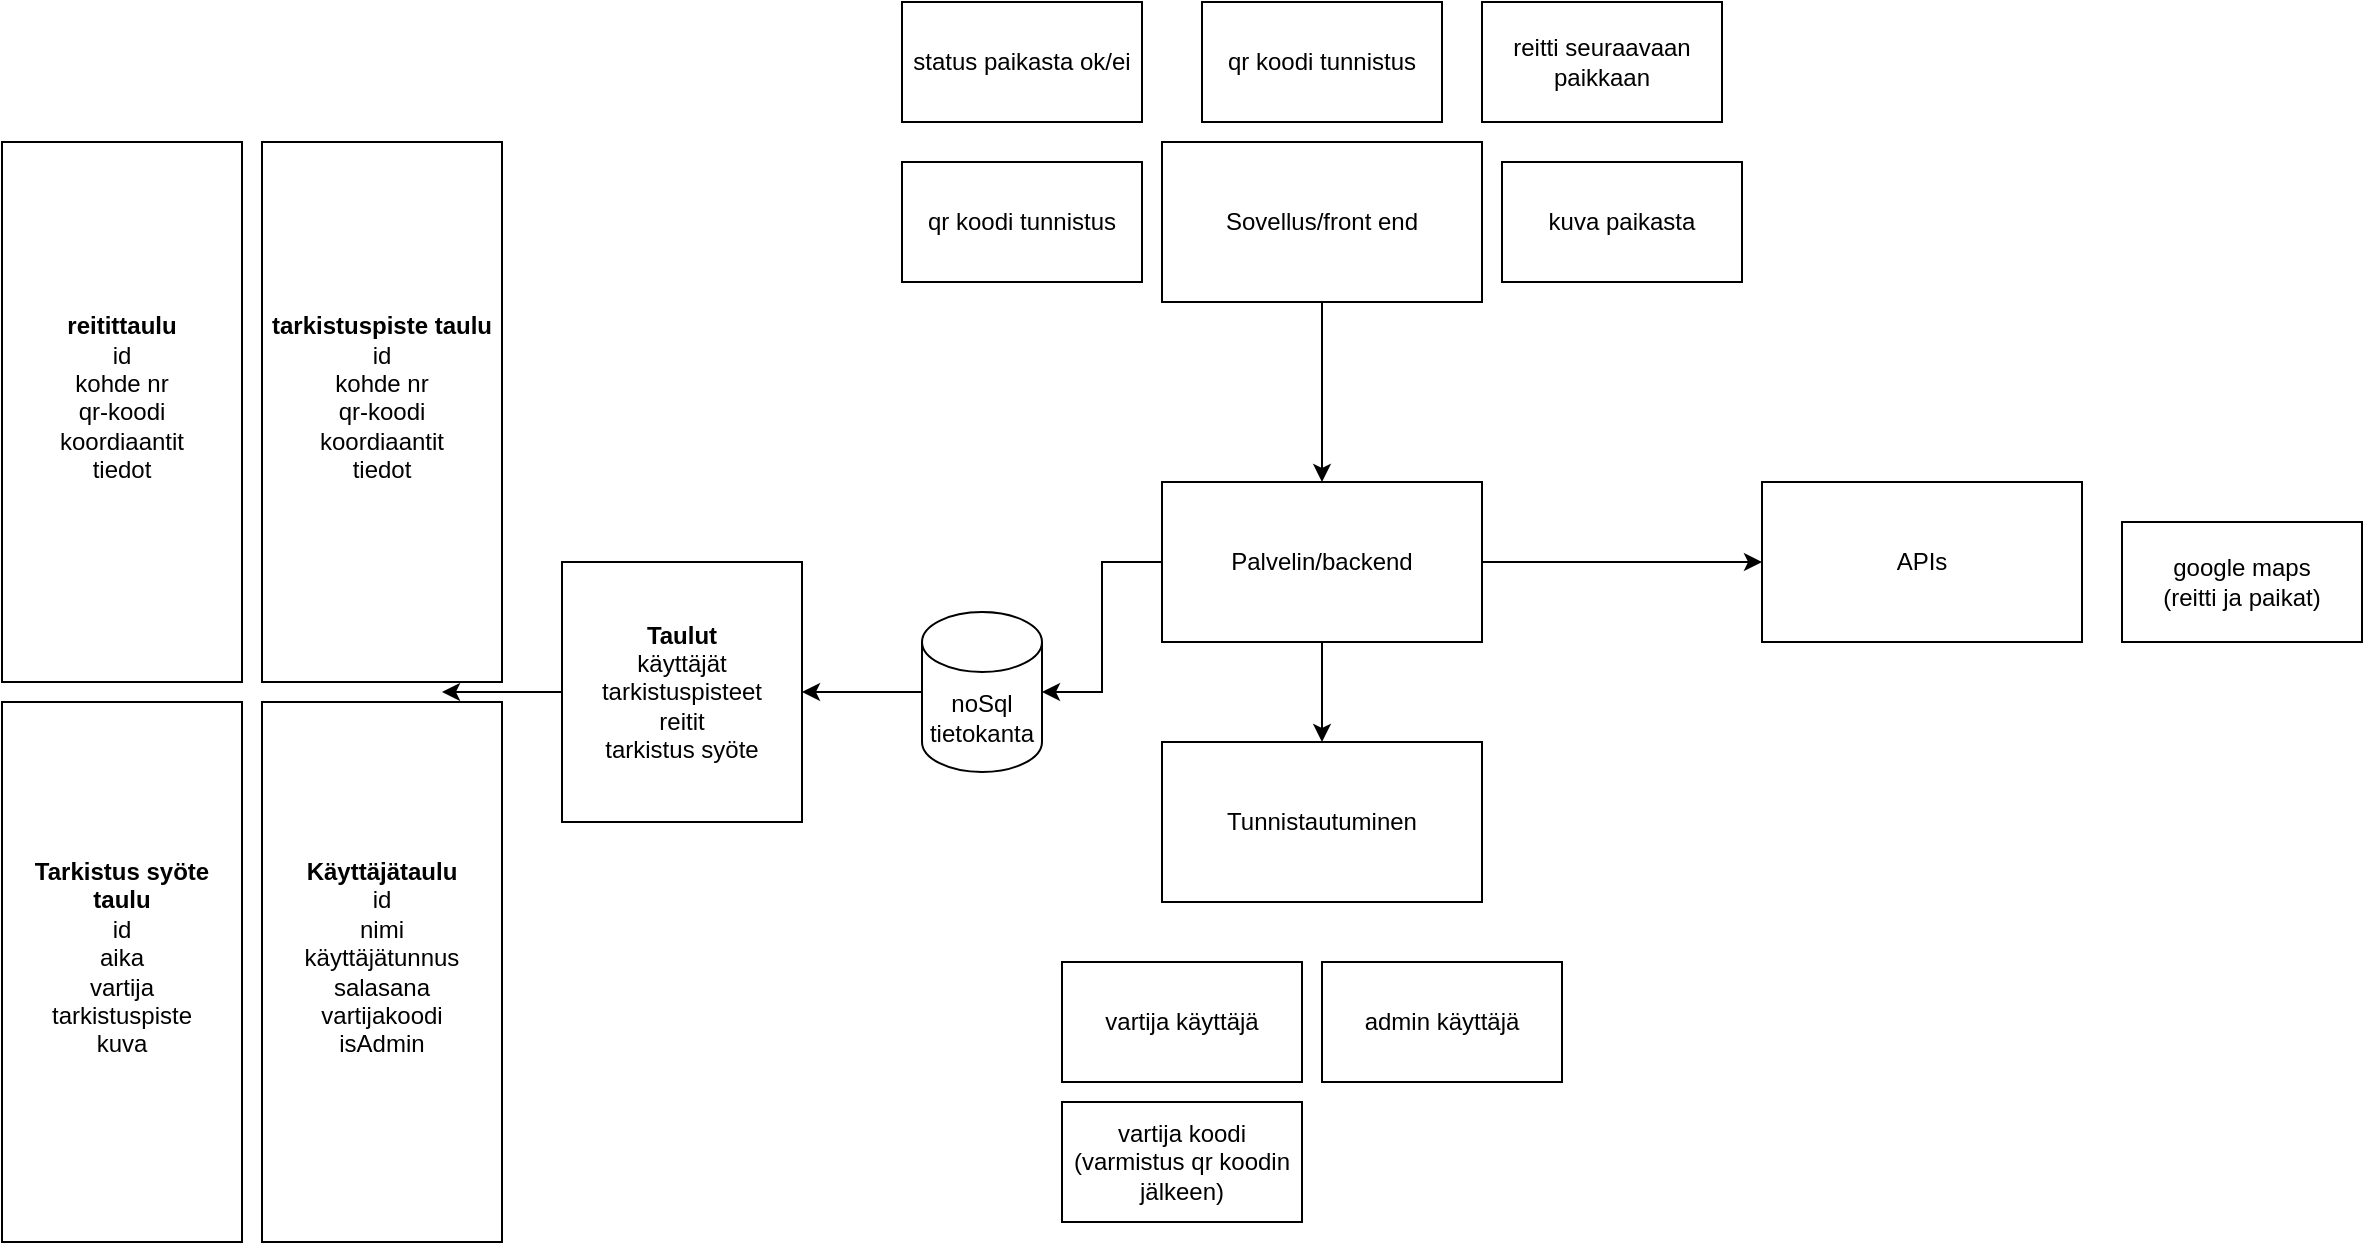 <mxfile version="24.7.8">
  <diagram name="Page-1" id="tVYD-NR_7c8jrGT-u7KV">
    <mxGraphModel dx="1948" dy="1928" grid="1" gridSize="10" guides="1" tooltips="1" connect="1" arrows="1" fold="1" page="1" pageScale="1" pageWidth="850" pageHeight="1100" math="0" shadow="0">
      <root>
        <mxCell id="0" />
        <mxCell id="1" parent="0" />
        <mxCell id="6DlvTgvoP62fpNUdaAW--27" style="edgeStyle=orthogonalEdgeStyle;rounded=0;orthogonalLoop=1;jettySize=auto;html=1;" edge="1" parent="1" source="6DlvTgvoP62fpNUdaAW--1" target="6DlvTgvoP62fpNUdaAW--2">
          <mxGeometry relative="1" as="geometry" />
        </mxCell>
        <mxCell id="6DlvTgvoP62fpNUdaAW--1" value="Sovellus/front end" style="rounded=0;whiteSpace=wrap;html=1;" vertex="1" parent="1">
          <mxGeometry x="320" y="-20" width="160" height="80" as="geometry" />
        </mxCell>
        <mxCell id="6DlvTgvoP62fpNUdaAW--28" style="edgeStyle=orthogonalEdgeStyle;rounded=0;orthogonalLoop=1;jettySize=auto;html=1;" edge="1" parent="1" source="6DlvTgvoP62fpNUdaAW--2" target="6DlvTgvoP62fpNUdaAW--23">
          <mxGeometry relative="1" as="geometry" />
        </mxCell>
        <mxCell id="6DlvTgvoP62fpNUdaAW--29" style="edgeStyle=orthogonalEdgeStyle;rounded=0;orthogonalLoop=1;jettySize=auto;html=1;entryX=0.5;entryY=0;entryDx=0;entryDy=0;" edge="1" parent="1" source="6DlvTgvoP62fpNUdaAW--2" target="6DlvTgvoP62fpNUdaAW--4">
          <mxGeometry relative="1" as="geometry" />
        </mxCell>
        <mxCell id="6DlvTgvoP62fpNUdaAW--30" style="edgeStyle=orthogonalEdgeStyle;rounded=0;orthogonalLoop=1;jettySize=auto;html=1;" edge="1" parent="1" source="6DlvTgvoP62fpNUdaAW--2" target="6DlvTgvoP62fpNUdaAW--14">
          <mxGeometry relative="1" as="geometry" />
        </mxCell>
        <mxCell id="6DlvTgvoP62fpNUdaAW--2" value="Palvelin/backend" style="rounded=0;whiteSpace=wrap;html=1;" vertex="1" parent="1">
          <mxGeometry x="320" y="150" width="160" height="80" as="geometry" />
        </mxCell>
        <mxCell id="6DlvTgvoP62fpNUdaAW--4" value="Tunnistautuminen" style="rounded=0;whiteSpace=wrap;html=1;" vertex="1" parent="1">
          <mxGeometry x="320" y="280" width="160" height="80" as="geometry" />
        </mxCell>
        <mxCell id="6DlvTgvoP62fpNUdaAW--5" value="vartija käyttäjä" style="rounded=0;whiteSpace=wrap;html=1;" vertex="1" parent="1">
          <mxGeometry x="270" y="390" width="120" height="60" as="geometry" />
        </mxCell>
        <mxCell id="6DlvTgvoP62fpNUdaAW--6" value="admin käyttäjä" style="rounded=0;whiteSpace=wrap;html=1;" vertex="1" parent="1">
          <mxGeometry x="400" y="390" width="120" height="60" as="geometry" />
        </mxCell>
        <mxCell id="6DlvTgvoP62fpNUdaAW--7" value="qr koodi tunnistus" style="rounded=0;whiteSpace=wrap;html=1;" vertex="1" parent="1">
          <mxGeometry x="190" y="-10" width="120" height="60" as="geometry" />
        </mxCell>
        <mxCell id="6DlvTgvoP62fpNUdaAW--8" value="vartija koodi&lt;div&gt;(varmistus qr koodin jälkeen)&lt;/div&gt;" style="rounded=0;whiteSpace=wrap;html=1;" vertex="1" parent="1">
          <mxGeometry x="270" y="460" width="120" height="60" as="geometry" />
        </mxCell>
        <mxCell id="6DlvTgvoP62fpNUdaAW--10" value="kuva paikasta" style="rounded=0;whiteSpace=wrap;html=1;" vertex="1" parent="1">
          <mxGeometry x="490" y="-10" width="120" height="60" as="geometry" />
        </mxCell>
        <mxCell id="6DlvTgvoP62fpNUdaAW--11" value="qr koodi tunnistus" style="rounded=0;whiteSpace=wrap;html=1;" vertex="1" parent="1">
          <mxGeometry x="340" y="-90" width="120" height="60" as="geometry" />
        </mxCell>
        <mxCell id="6DlvTgvoP62fpNUdaAW--31" style="edgeStyle=orthogonalEdgeStyle;rounded=0;orthogonalLoop=1;jettySize=auto;html=1;entryX=1;entryY=0.5;entryDx=0;entryDy=0;" edge="1" parent="1" source="6DlvTgvoP62fpNUdaAW--14" target="6DlvTgvoP62fpNUdaAW--15">
          <mxGeometry relative="1" as="geometry" />
        </mxCell>
        <mxCell id="6DlvTgvoP62fpNUdaAW--14" value="noSql tietokanta" style="shape=cylinder3;whiteSpace=wrap;html=1;boundedLbl=1;backgroundOutline=1;size=15;" vertex="1" parent="1">
          <mxGeometry x="200" y="215" width="60" height="80" as="geometry" />
        </mxCell>
        <mxCell id="6DlvTgvoP62fpNUdaAW--32" style="edgeStyle=orthogonalEdgeStyle;rounded=0;orthogonalLoop=1;jettySize=auto;html=1;" edge="1" parent="1" source="6DlvTgvoP62fpNUdaAW--15">
          <mxGeometry relative="1" as="geometry">
            <mxPoint x="-40" y="255" as="targetPoint" />
          </mxGeometry>
        </mxCell>
        <mxCell id="6DlvTgvoP62fpNUdaAW--15" value="&lt;div&gt;&lt;b&gt;Taulut&lt;/b&gt;&lt;/div&gt;käyttäjät&lt;div&gt;tarkistuspisteet&lt;/div&gt;&lt;div&gt;reitit&lt;/div&gt;&lt;div&gt;tarkistus syöte&lt;/div&gt;" style="rounded=0;whiteSpace=wrap;html=1;" vertex="1" parent="1">
          <mxGeometry x="20" y="190" width="120" height="130" as="geometry" />
        </mxCell>
        <mxCell id="6DlvTgvoP62fpNUdaAW--16" value="&lt;div&gt;&lt;b&gt;Käyttäjätaulu&lt;/b&gt;&lt;/div&gt;&lt;div&gt;id&lt;/div&gt;&lt;div&gt;nimi&lt;/div&gt;&lt;div&gt;käyttäjätunnus&lt;/div&gt;&lt;div&gt;salasana&lt;/div&gt;&lt;div&gt;vartijakoodi&lt;/div&gt;&lt;div&gt;isAdmin&lt;/div&gt;&lt;div&gt;&lt;br&gt;&lt;/div&gt;" style="rounded=0;whiteSpace=wrap;html=1;" vertex="1" parent="1">
          <mxGeometry x="-130" y="260" width="120" height="270" as="geometry" />
        </mxCell>
        <mxCell id="6DlvTgvoP62fpNUdaAW--17" value="&lt;div&gt;&lt;b&gt;tarkistuspiste taulu&lt;/b&gt;&lt;/div&gt;&lt;div&gt;id&lt;/div&gt;&lt;div&gt;kohde nr&lt;/div&gt;&lt;div&gt;qr-koodi&lt;/div&gt;&lt;div&gt;koordiaantit&lt;/div&gt;&lt;div&gt;tiedot&lt;/div&gt;&lt;div&gt;&lt;br&gt;&lt;/div&gt;" style="rounded=0;whiteSpace=wrap;html=1;" vertex="1" parent="1">
          <mxGeometry x="-130" y="-20" width="120" height="270" as="geometry" />
        </mxCell>
        <mxCell id="6DlvTgvoP62fpNUdaAW--18" value="&lt;div&gt;&lt;b&gt;Tarkistus syöte taulu&lt;/b&gt;&lt;/div&gt;&lt;div&gt;id&lt;/div&gt;&lt;div&gt;aika&lt;/div&gt;&lt;div&gt;vartija&lt;/div&gt;&lt;div&gt;tarkistuspiste&lt;/div&gt;&lt;div&gt;kuva&lt;/div&gt;&lt;div&gt;&lt;br&gt;&lt;/div&gt;" style="rounded=0;whiteSpace=wrap;html=1;" vertex="1" parent="1">
          <mxGeometry x="-260" y="260" width="120" height="270" as="geometry" />
        </mxCell>
        <mxCell id="6DlvTgvoP62fpNUdaAW--19" value="&lt;div&gt;&lt;b&gt;reitittaulu&lt;/b&gt;&lt;/div&gt;&lt;div&gt;id&lt;/div&gt;&lt;div&gt;kohde nr&lt;/div&gt;&lt;div&gt;qr-koodi&lt;/div&gt;&lt;div&gt;koordiaantit&lt;/div&gt;&lt;div&gt;tiedot&lt;/div&gt;&lt;div&gt;&lt;br&gt;&lt;/div&gt;" style="rounded=0;whiteSpace=wrap;html=1;" vertex="1" parent="1">
          <mxGeometry x="-260" y="-20" width="120" height="270" as="geometry" />
        </mxCell>
        <mxCell id="6DlvTgvoP62fpNUdaAW--20" value="status paikasta ok/ei" style="rounded=0;whiteSpace=wrap;html=1;" vertex="1" parent="1">
          <mxGeometry x="190" y="-90" width="120" height="60" as="geometry" />
        </mxCell>
        <mxCell id="6DlvTgvoP62fpNUdaAW--21" value="reitti seuraavaan paikkaan" style="rounded=0;whiteSpace=wrap;html=1;" vertex="1" parent="1">
          <mxGeometry x="480" y="-90" width="120" height="60" as="geometry" />
        </mxCell>
        <mxCell id="6DlvTgvoP62fpNUdaAW--23" value="APIs" style="rounded=0;whiteSpace=wrap;html=1;" vertex="1" parent="1">
          <mxGeometry x="620" y="150" width="160" height="80" as="geometry" />
        </mxCell>
        <mxCell id="6DlvTgvoP62fpNUdaAW--24" value="google maps&lt;div&gt;(reitti ja paikat)&lt;/div&gt;" style="rounded=0;whiteSpace=wrap;html=1;" vertex="1" parent="1">
          <mxGeometry x="800" y="170" width="120" height="60" as="geometry" />
        </mxCell>
      </root>
    </mxGraphModel>
  </diagram>
</mxfile>
